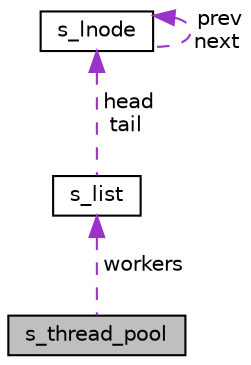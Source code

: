 digraph "s_thread_pool"
{
  edge [fontname="Helvetica",fontsize="10",labelfontname="Helvetica",labelfontsize="10"];
  node [fontname="Helvetica",fontsize="10",shape=record];
  Node1 [label="s_thread_pool",height=0.2,width=0.4,color="black", fillcolor="grey75", style="filled", fontcolor="black"];
  Node2 -> Node1 [dir="back",color="darkorchid3",fontsize="10",style="dashed",label=" workers" ,fontname="Helvetica"];
  Node2 [label="s_list",height=0.2,width=0.4,color="black", fillcolor="white", style="filled",URL="$structs__list.html",tooltip="This structure holds a node if the double linked list. "];
  Node3 -> Node2 [dir="back",color="darkorchid3",fontsize="10",style="dashed",label=" head\ntail" ,fontname="Helvetica"];
  Node3 [label="s_lnode",height=0.2,width=0.4,color="black", fillcolor="white", style="filled",URL="$structs__lnode.html",tooltip="This structure holds a double linked node. "];
  Node3 -> Node3 [dir="back",color="darkorchid3",fontsize="10",style="dashed",label=" prev\nnext" ,fontname="Helvetica"];
}

